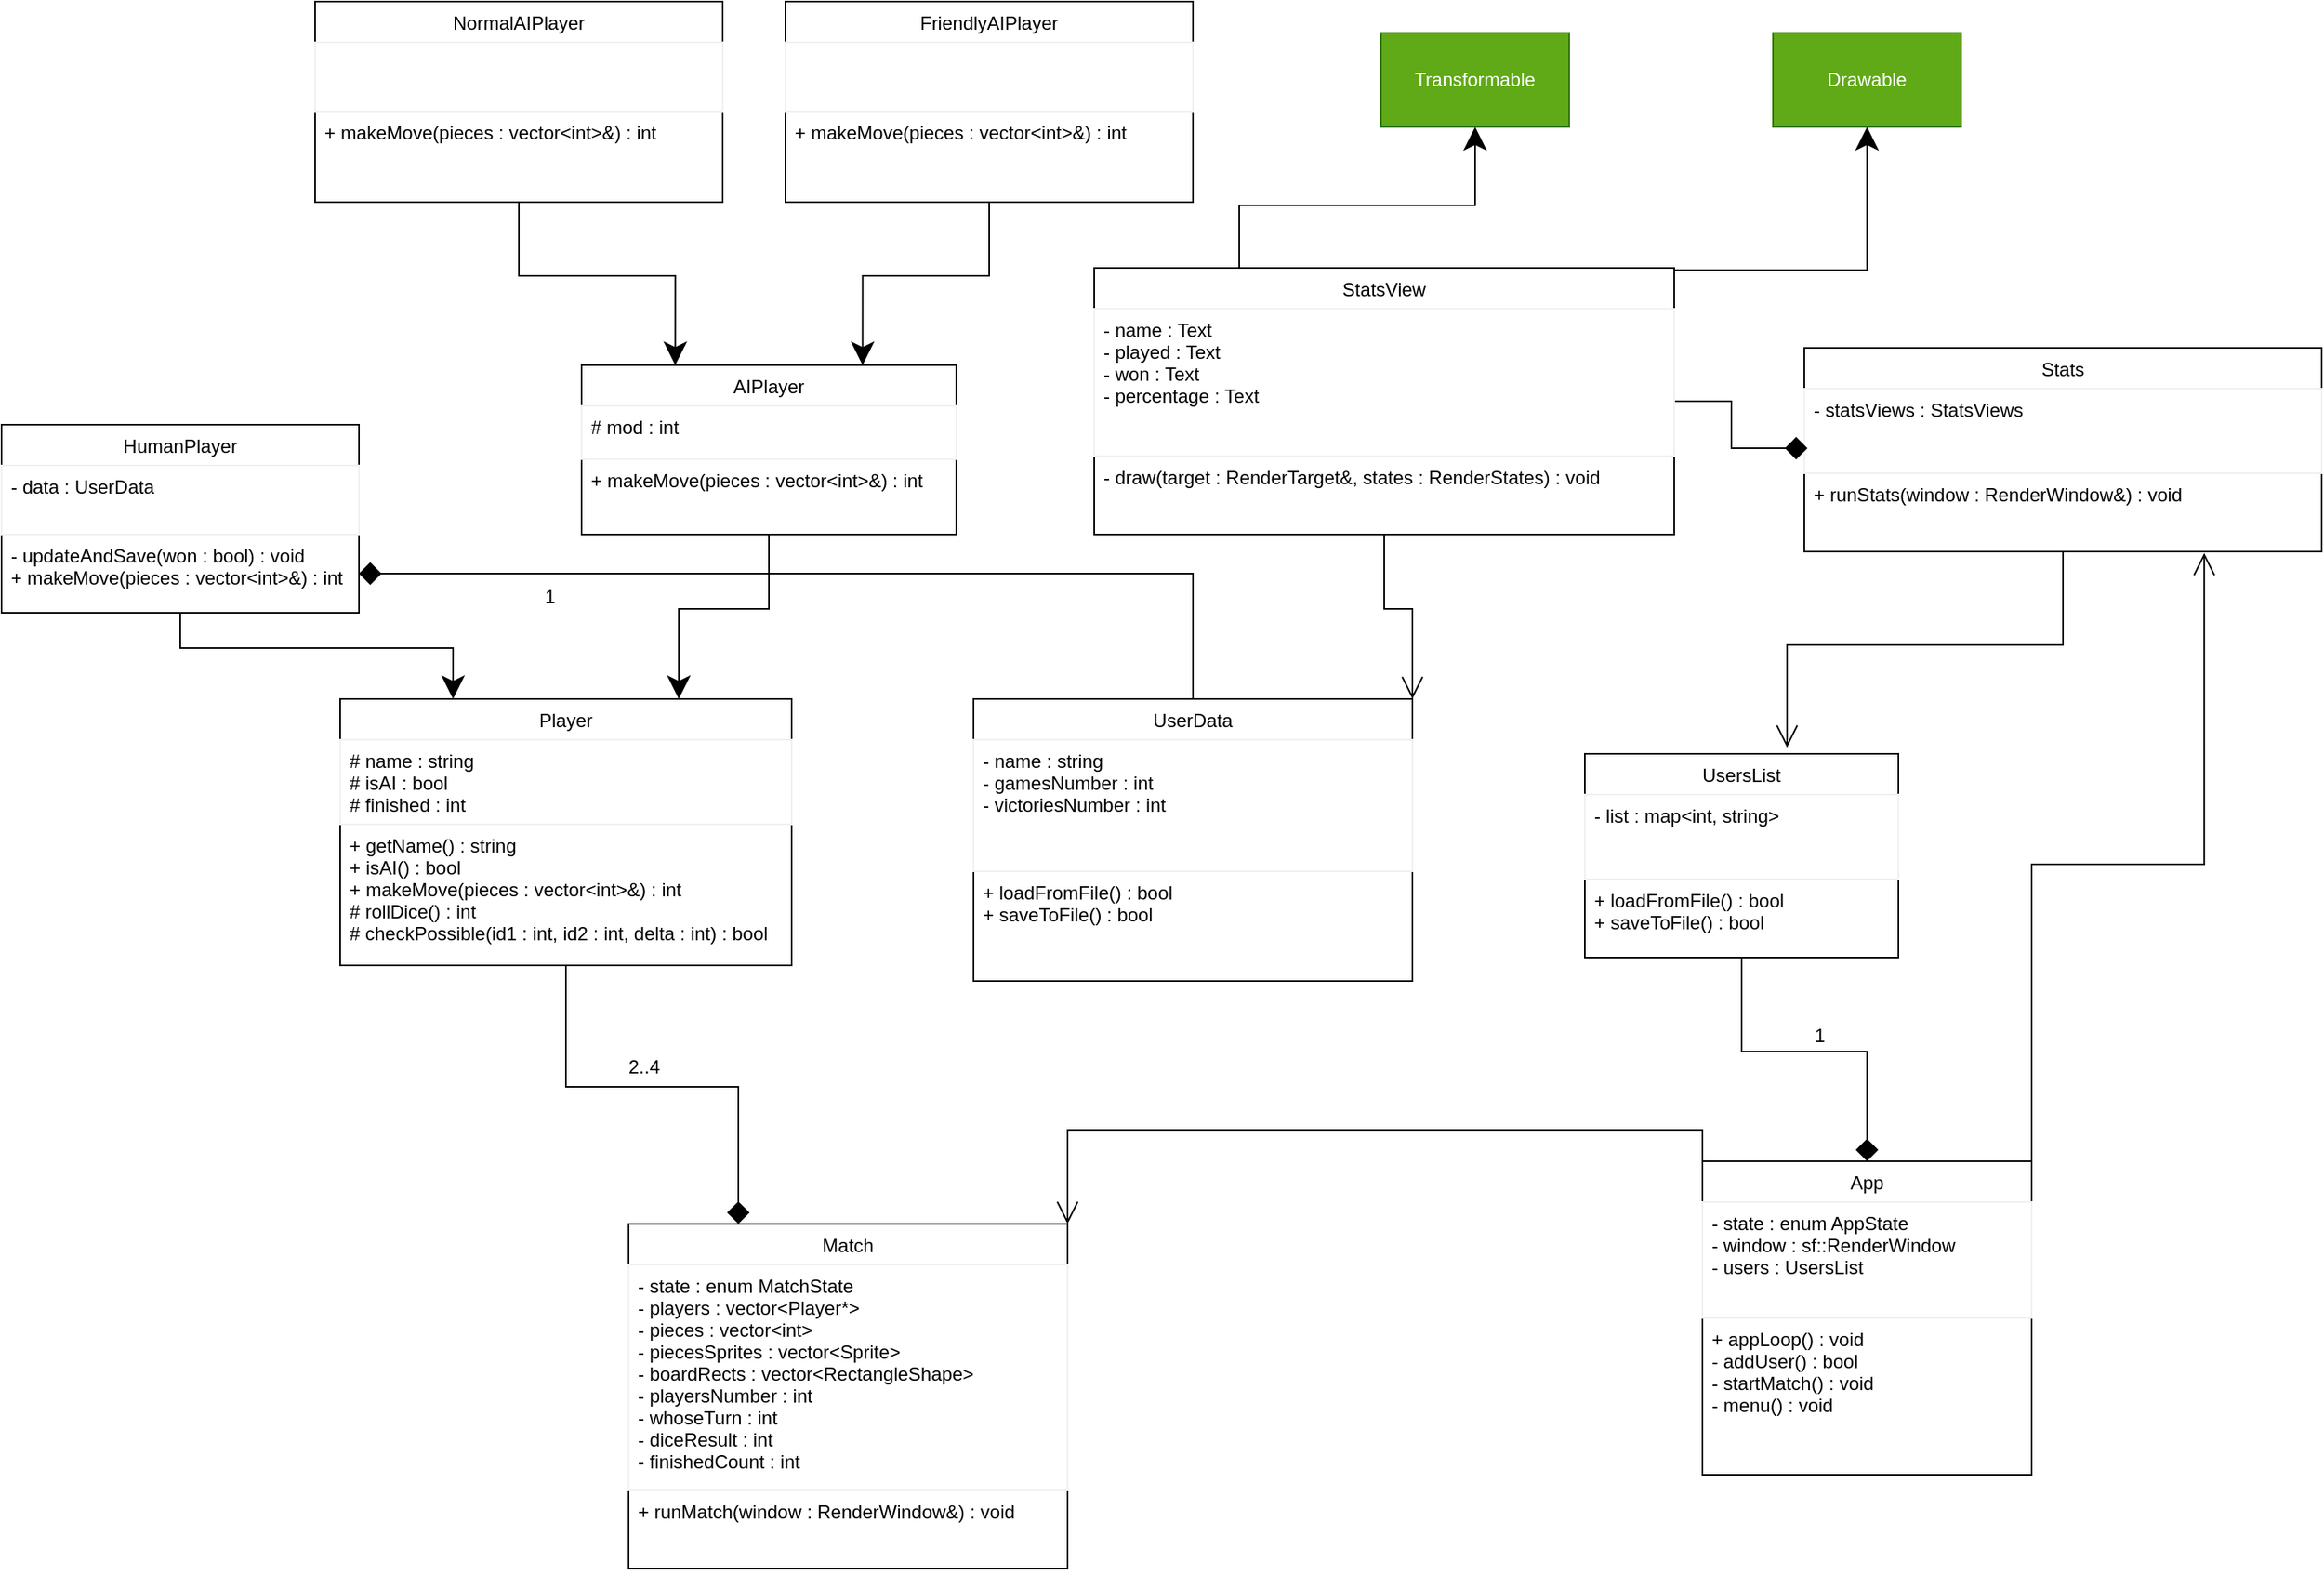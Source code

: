 <mxfile>
    <diagram id="9kymOdjuQ2-MlsJ7cjZn" name="Page-1">
        <mxGraphModel dx="1142" dy="632" grid="1" gridSize="10" guides="1" tooltips="1" connect="1" arrows="1" fold="1" page="1" pageScale="1" pageWidth="1654" pageHeight="1169" math="0" shadow="0">
            <root>
                <mxCell id="0"/>
                <mxCell id="1" parent="0"/>
                <mxCell id="72" style="edgeStyle=orthogonalEdgeStyle;rounded=0;orthogonalLoop=1;jettySize=auto;html=1;entryX=0.25;entryY=0;entryDx=0;entryDy=0;startArrow=none;startFill=0;endArrow=diamond;endFill=1;endSize=12;" parent="1" source="15" target="33" edge="1">
                    <mxGeometry relative="1" as="geometry"/>
                </mxCell>
                <mxCell id="15" value="Player" style="swimlane;fontStyle=0;childLayout=stackLayout;horizontal=1;startSize=26;horizontalStack=0;resizeParent=1;resizeParentMax=0;resizeLast=0;collapsible=1;marginBottom=0;" parent="1" vertex="1">
                    <mxGeometry x="346" y="495" width="288" height="170" as="geometry">
                        <mxRectangle x="180" y="530" width="50" height="26" as="alternateBounds"/>
                    </mxGeometry>
                </mxCell>
                <mxCell id="16" value="# name : string&#10;# isAI : bool&#10;# finished : int" style="text;fillColor=none;align=left;verticalAlign=top;spacingLeft=4;spacingRight=4;overflow=hidden;rotatable=0;points=[[0,0.5],[1,0.5]];portConstraint=eastwest;strokeColor=#f0f0f0;" parent="15" vertex="1">
                    <mxGeometry y="26" width="288" height="54" as="geometry"/>
                </mxCell>
                <mxCell id="17" value="+ getName() : string&#10;+ isAI() : bool&#10;+ makeMove(pieces : vector&lt;int&gt;&amp;) : int&#10;# rollDice() : int&#10;# checkPossible(id1 : int, id2 : int, delta : int) : bool" style="text;strokeColor=none;fillColor=none;align=left;verticalAlign=top;spacingLeft=4;spacingRight=4;overflow=hidden;rotatable=0;points=[[0,0.5],[1,0.5]];portConstraint=eastwest;" parent="15" vertex="1">
                    <mxGeometry y="80" width="288" height="90" as="geometry"/>
                </mxCell>
                <mxCell id="23" style="edgeStyle=orthogonalEdgeStyle;rounded=0;orthogonalLoop=1;jettySize=auto;html=1;entryX=0.25;entryY=0;entryDx=0;entryDy=0;endSize=12;" parent="1" source="19" target="15" edge="1">
                    <mxGeometry relative="1" as="geometry"/>
                </mxCell>
                <mxCell id="19" value="HumanPlayer" style="swimlane;fontStyle=0;childLayout=stackLayout;horizontal=1;startSize=26;horizontalStack=0;resizeParent=1;resizeParentMax=0;resizeLast=0;collapsible=1;marginBottom=0;" parent="1" vertex="1">
                    <mxGeometry x="130" y="320" width="228" height="120" as="geometry">
                        <mxRectangle x="280" y="510" width="110" height="26" as="alternateBounds"/>
                    </mxGeometry>
                </mxCell>
                <mxCell id="20" value="- data : UserData" style="text;fillColor=none;align=left;verticalAlign=top;spacingLeft=4;spacingRight=4;overflow=hidden;rotatable=0;points=[[0,0.5],[1,0.5]];portConstraint=eastwest;strokeColor=#f0f0f0;" parent="19" vertex="1">
                    <mxGeometry y="26" width="228" height="44" as="geometry"/>
                </mxCell>
                <mxCell id="21" value="- updateAndSave(won : bool) : void&#10;+ makeMove(pieces : vector&lt;int&gt;&amp;) : int" style="text;strokeColor=none;fillColor=none;align=left;verticalAlign=top;spacingLeft=4;spacingRight=4;overflow=hidden;rotatable=0;points=[[0,0.5],[1,0.5]];portConstraint=eastwest;" parent="19" vertex="1">
                    <mxGeometry y="70" width="228" height="50" as="geometry"/>
                </mxCell>
                <mxCell id="28" style="edgeStyle=orthogonalEdgeStyle;rounded=0;orthogonalLoop=1;jettySize=auto;html=1;entryX=0.75;entryY=0;entryDx=0;entryDy=0;endSize=12;" parent="1" source="24" target="15" edge="1">
                    <mxGeometry relative="1" as="geometry"/>
                </mxCell>
                <mxCell id="24" value="AIPlayer" style="swimlane;fontStyle=0;childLayout=stackLayout;horizontal=1;startSize=26;horizontalStack=0;resizeParent=1;resizeParentMax=0;resizeLast=0;collapsible=1;marginBottom=0;" parent="1" vertex="1">
                    <mxGeometry x="500" y="282" width="239" height="108" as="geometry"/>
                </mxCell>
                <mxCell id="25" value="# mod : int" style="text;fillColor=none;align=left;verticalAlign=top;spacingLeft=4;spacingRight=4;overflow=hidden;rotatable=0;points=[[0,0.5],[1,0.5]];portConstraint=eastwest;strokeColor=#f0f0f0;" parent="24" vertex="1">
                    <mxGeometry y="26" width="239" height="34" as="geometry"/>
                </mxCell>
                <mxCell id="26" value="+ makeMove(pieces : vector&lt;int&gt;&amp;) : int" style="text;strokeColor=none;fillColor=none;align=left;verticalAlign=top;spacingLeft=4;spacingRight=4;overflow=hidden;rotatable=0;points=[[0,0.5],[1,0.5]];portConstraint=eastwest;" parent="24" vertex="1">
                    <mxGeometry y="60" width="239" height="48" as="geometry"/>
                </mxCell>
                <mxCell id="78" style="edgeStyle=orthogonalEdgeStyle;rounded=0;orthogonalLoop=1;jettySize=auto;html=1;exitX=1;exitY=0;exitDx=0;exitDy=0;entryX=0.773;entryY=1.017;entryDx=0;entryDy=0;entryPerimeter=0;startArrow=none;startFill=0;endArrow=open;endFill=0;endSize=12;" parent="1" source="29" target="66" edge="1">
                    <mxGeometry relative="1" as="geometry"/>
                </mxCell>
                <mxCell id="79" style="edgeStyle=orthogonalEdgeStyle;rounded=0;orthogonalLoop=1;jettySize=auto;html=1;exitX=0;exitY=0;exitDx=0;exitDy=0;entryX=1;entryY=0;entryDx=0;entryDy=0;startArrow=none;startFill=0;endArrow=open;endFill=0;endSize=12;" parent="1" source="29" target="33" edge="1">
                    <mxGeometry relative="1" as="geometry"/>
                </mxCell>
                <mxCell id="29" value="App" style="swimlane;fontStyle=0;childLayout=stackLayout;horizontal=1;startSize=26;horizontalStack=0;resizeParent=1;resizeParentMax=0;resizeLast=0;collapsible=1;marginBottom=0;" parent="1" vertex="1">
                    <mxGeometry x="1215" y="790" width="210" height="200" as="geometry">
                        <mxRectangle x="140" y="242" width="50" height="26" as="alternateBounds"/>
                    </mxGeometry>
                </mxCell>
                <mxCell id="30" value="- state : enum AppState&#10;- window : sf::RenderWindow&#10;- users : UsersList" style="text;fillColor=none;align=left;verticalAlign=top;spacingLeft=4;spacingRight=4;overflow=hidden;rotatable=0;points=[[0,0.5],[1,0.5]];portConstraint=eastwest;strokeColor=#f0f0f0;" parent="29" vertex="1">
                    <mxGeometry y="26" width="210" height="74" as="geometry"/>
                </mxCell>
                <mxCell id="31" value="+ appLoop() : void&#10;- addUser() : bool&#10;- startMatch() : void&#10;- menu() : void" style="text;strokeColor=none;fillColor=none;align=left;verticalAlign=top;spacingLeft=4;spacingRight=4;overflow=hidden;rotatable=0;points=[[0,0.5],[1,0.5]];portConstraint=eastwest;" parent="29" vertex="1">
                    <mxGeometry y="100" width="210" height="100" as="geometry"/>
                </mxCell>
                <mxCell id="33" value="Match" style="swimlane;fontStyle=0;childLayout=stackLayout;horizontal=1;startSize=26;horizontalStack=0;resizeParent=1;resizeParentMax=0;resizeLast=0;collapsible=1;marginBottom=0;" parent="1" vertex="1">
                    <mxGeometry x="530" y="830" width="280" height="220" as="geometry"/>
                </mxCell>
                <mxCell id="34" value="- state : enum MatchState&#10;- players : vector&lt;Player*&gt;&#10;- pieces : vector&lt;int&gt;&#10;- piecesSprites : vector&lt;Sprite&gt;&#10;- boardRects : vector&lt;RectangleShape&gt;&#10;- playersNumber : int&#10;- whoseTurn : int&#10;- diceResult : int&#10;- finishedCount : int" style="text;fillColor=none;align=left;verticalAlign=top;spacingLeft=4;spacingRight=4;overflow=hidden;rotatable=0;points=[[0,0.5],[1,0.5]];portConstraint=eastwest;strokeColor=#f0f0f0;" parent="33" vertex="1">
                    <mxGeometry y="26" width="280" height="144" as="geometry"/>
                </mxCell>
                <mxCell id="35" value="+ runMatch(window : RenderWindow&amp;) : void&#10;" style="text;strokeColor=none;fillColor=none;align=left;verticalAlign=top;spacingLeft=4;spacingRight=4;overflow=hidden;rotatable=0;points=[[0,0.5],[1,0.5]];portConstraint=eastwest;" parent="33" vertex="1">
                    <mxGeometry y="170" width="280" height="50" as="geometry"/>
                </mxCell>
                <mxCell id="75" style="edgeStyle=orthogonalEdgeStyle;rounded=0;orthogonalLoop=1;jettySize=auto;html=1;startArrow=none;startFill=0;endArrow=diamond;endFill=1;endSize=12;" parent="1" source="47" target="21" edge="1">
                    <mxGeometry relative="1" as="geometry">
                        <mxPoint x="410" y="405" as="targetPoint"/>
                    </mxGeometry>
                </mxCell>
                <mxCell id="47" value="UserData" style="swimlane;fontStyle=0;childLayout=stackLayout;horizontal=1;startSize=26;horizontalStack=0;resizeParent=1;resizeParentMax=0;resizeLast=0;collapsible=1;marginBottom=0;" parent="1" vertex="1">
                    <mxGeometry x="750" y="495" width="280" height="180" as="geometry"/>
                </mxCell>
                <mxCell id="48" value="- name : string&#10;- gamesNumber : int&#10;- victoriesNumber : int" style="text;fillColor=none;align=left;verticalAlign=top;spacingLeft=4;spacingRight=4;overflow=hidden;rotatable=0;points=[[0,0.5],[1,0.5]];portConstraint=eastwest;strokeColor=#f0f0f0;" parent="47" vertex="1">
                    <mxGeometry y="26" width="280" height="84" as="geometry"/>
                </mxCell>
                <mxCell id="49" value="+ loadFromFile() : bool&#10;+ saveToFile() : bool" style="text;strokeColor=none;fillColor=none;align=left;verticalAlign=top;spacingLeft=4;spacingRight=4;overflow=hidden;rotatable=0;points=[[0,0.5],[1,0.5]];portConstraint=eastwest;" parent="47" vertex="1">
                    <mxGeometry y="110" width="280" height="70" as="geometry"/>
                </mxCell>
                <mxCell id="86" style="edgeStyle=orthogonalEdgeStyle;rounded=0;orthogonalLoop=1;jettySize=auto;html=1;entryX=0.5;entryY=0;entryDx=0;entryDy=0;startArrow=none;startFill=0;endArrow=diamond;endFill=1;endSize=12;" parent="1" source="51" target="29" edge="1">
                    <mxGeometry relative="1" as="geometry"/>
                </mxCell>
                <mxCell id="51" value="UsersList" style="swimlane;fontStyle=0;childLayout=stackLayout;horizontal=1;startSize=26;horizontalStack=0;resizeParent=1;resizeParentMax=0;resizeLast=0;collapsible=1;marginBottom=0;" parent="1" vertex="1">
                    <mxGeometry x="1140" y="530" width="200" height="130" as="geometry"/>
                </mxCell>
                <mxCell id="52" value="- list : map&lt;int, string&gt;" style="text;fillColor=none;align=left;verticalAlign=top;spacingLeft=4;spacingRight=4;overflow=hidden;rotatable=0;points=[[0,0.5],[1,0.5]];portConstraint=eastwest;strokeColor=#f0f0f0;" parent="51" vertex="1">
                    <mxGeometry y="26" width="200" height="54" as="geometry"/>
                </mxCell>
                <mxCell id="53" value="+ loadFromFile() : bool&#10;+ saveToFile() : bool" style="text;strokeColor=none;fillColor=none;align=left;verticalAlign=top;spacingLeft=4;spacingRight=4;overflow=hidden;rotatable=0;points=[[0,0.5],[1,0.5]];portConstraint=eastwest;" parent="51" vertex="1">
                    <mxGeometry y="80" width="200" height="50" as="geometry"/>
                </mxCell>
                <mxCell id="62" style="edgeStyle=orthogonalEdgeStyle;rounded=0;orthogonalLoop=1;jettySize=auto;html=1;entryX=0.25;entryY=0;entryDx=0;entryDy=0;endSize=12;" parent="1" source="54" target="24" edge="1">
                    <mxGeometry relative="1" as="geometry"/>
                </mxCell>
                <mxCell id="54" value="NormalAIPlayer" style="swimlane;fontStyle=0;childLayout=stackLayout;horizontal=1;startSize=26;horizontalStack=0;resizeParent=1;resizeParentMax=0;resizeLast=0;collapsible=1;marginBottom=0;" parent="1" vertex="1">
                    <mxGeometry x="330" y="50" width="260" height="128" as="geometry"/>
                </mxCell>
                <mxCell id="55" value="" style="text;fillColor=none;align=left;verticalAlign=top;spacingLeft=4;spacingRight=4;overflow=hidden;rotatable=0;points=[[0,0.5],[1,0.5]];portConstraint=eastwest;strokeColor=#f0f0f0;" parent="54" vertex="1">
                    <mxGeometry y="26" width="260" height="44" as="geometry"/>
                </mxCell>
                <mxCell id="56" value="+ makeMove(pieces : vector&lt;int&gt;&amp;) : int" style="text;strokeColor=none;fillColor=none;align=left;verticalAlign=top;spacingLeft=4;spacingRight=4;overflow=hidden;rotatable=0;points=[[0,0.5],[1,0.5]];portConstraint=eastwest;" parent="54" vertex="1">
                    <mxGeometry y="70" width="260" height="58" as="geometry"/>
                </mxCell>
                <mxCell id="63" style="edgeStyle=orthogonalEdgeStyle;rounded=0;orthogonalLoop=1;jettySize=auto;html=1;entryX=0.75;entryY=0;entryDx=0;entryDy=0;endSize=12;" parent="1" source="58" target="24" edge="1">
                    <mxGeometry relative="1" as="geometry"/>
                </mxCell>
                <mxCell id="58" value="FriendlyAIPlayer" style="swimlane;fontStyle=0;childLayout=stackLayout;horizontal=1;startSize=26;horizontalStack=0;resizeParent=1;resizeParentMax=0;resizeLast=0;collapsible=1;marginBottom=0;" parent="1" vertex="1">
                    <mxGeometry x="630" y="50" width="260" height="128" as="geometry"/>
                </mxCell>
                <mxCell id="59" value="" style="text;fillColor=none;align=left;verticalAlign=top;spacingLeft=4;spacingRight=4;overflow=hidden;rotatable=0;points=[[0,0.5],[1,0.5]];portConstraint=eastwest;strokeColor=#f0f0f0;" parent="58" vertex="1">
                    <mxGeometry y="26" width="260" height="44" as="geometry"/>
                </mxCell>
                <mxCell id="60" value="+ makeMove(pieces : vector&lt;int&gt;&amp;) : int" style="text;strokeColor=none;fillColor=none;align=left;verticalAlign=top;spacingLeft=4;spacingRight=4;overflow=hidden;rotatable=0;points=[[0,0.5],[1,0.5]];portConstraint=eastwest;" parent="58" vertex="1">
                    <mxGeometry y="70" width="260" height="58" as="geometry"/>
                </mxCell>
                <mxCell id="82" style="edgeStyle=orthogonalEdgeStyle;rounded=0;orthogonalLoop=1;jettySize=auto;html=1;entryX=0.645;entryY=-0.031;entryDx=0;entryDy=0;entryPerimeter=0;endSize=12;endArrow=open;endFill=0;" parent="1" source="64" target="51" edge="1">
                    <mxGeometry relative="1" as="geometry"/>
                </mxCell>
                <mxCell id="64" value="Stats" style="swimlane;fontStyle=0;childLayout=stackLayout;horizontal=1;startSize=26;horizontalStack=0;resizeParent=1;resizeParentMax=0;resizeLast=0;collapsible=1;marginBottom=0;" parent="1" vertex="1">
                    <mxGeometry x="1280" y="271" width="330" height="130" as="geometry"/>
                </mxCell>
                <mxCell id="65" value="- statsViews : StatsViews" style="text;fillColor=none;align=left;verticalAlign=top;spacingLeft=4;spacingRight=4;overflow=hidden;rotatable=0;points=[[0,0.5],[1,0.5]];portConstraint=eastwest;strokeColor=#f0f0f0;" parent="64" vertex="1">
                    <mxGeometry y="26" width="330" height="54" as="geometry"/>
                </mxCell>
                <mxCell id="66" value="+ runStats(window : RenderWindow&amp;) : void" style="text;strokeColor=none;fillColor=none;align=left;verticalAlign=top;spacingLeft=4;spacingRight=4;overflow=hidden;rotatable=0;points=[[0,0.5],[1,0.5]];portConstraint=eastwest;" parent="64" vertex="1">
                    <mxGeometry y="80" width="330" height="50" as="geometry"/>
                </mxCell>
                <mxCell id="71" style="edgeStyle=orthogonalEdgeStyle;rounded=0;orthogonalLoop=1;jettySize=auto;html=1;strokeWidth=1;endSize=12;exitX=0.844;exitY=0.008;exitDx=0;exitDy=0;exitPerimeter=0;" parent="1" source="67" target="70" edge="1">
                    <mxGeometry relative="1" as="geometry">
                        <mxPoint x="1201" y="234" as="sourcePoint"/>
                    </mxGeometry>
                </mxCell>
                <mxCell id="81" style="edgeStyle=orthogonalEdgeStyle;rounded=0;orthogonalLoop=1;jettySize=auto;html=1;exitX=0.25;exitY=0;exitDx=0;exitDy=0;entryX=0.5;entryY=1;entryDx=0;entryDy=0;startArrow=none;startFill=0;endArrow=classic;endFill=1;endSize=12;" parent="1" source="67" target="80" edge="1">
                    <mxGeometry relative="1" as="geometry"/>
                </mxCell>
                <mxCell id="84" style="edgeStyle=orthogonalEdgeStyle;rounded=0;orthogonalLoop=1;jettySize=auto;html=1;entryX=1;entryY=0;entryDx=0;entryDy=0;startArrow=none;startFill=0;endArrow=open;endFill=0;endSize=12;" parent="1" source="67" target="47" edge="1">
                    <mxGeometry relative="1" as="geometry"/>
                </mxCell>
                <mxCell id="85" style="edgeStyle=orthogonalEdgeStyle;rounded=0;orthogonalLoop=1;jettySize=auto;html=1;entryX=0.006;entryY=0.704;entryDx=0;entryDy=0;entryPerimeter=0;startArrow=none;startFill=0;endArrow=diamond;endFill=1;endSize=12;" parent="1" source="67" target="65" edge="1">
                    <mxGeometry relative="1" as="geometry"/>
                </mxCell>
                <mxCell id="67" value="StatsView" style="swimlane;fontStyle=0;childLayout=stackLayout;horizontal=1;startSize=26;horizontalStack=0;resizeParent=1;resizeParentMax=0;resizeLast=0;collapsible=1;marginBottom=0;" parent="1" vertex="1">
                    <mxGeometry x="827" y="220" width="370" height="170" as="geometry"/>
                </mxCell>
                <mxCell id="68" value="- name : Text&#10;- played : Text&#10;- won : Text&#10;- percentage : Text" style="text;fillColor=none;align=left;verticalAlign=top;spacingLeft=4;spacingRight=4;overflow=hidden;rotatable=0;points=[[0,0.5],[1,0.5]];portConstraint=eastwest;strokeColor=#f0f0f0;" parent="67" vertex="1">
                    <mxGeometry y="26" width="370" height="94" as="geometry"/>
                </mxCell>
                <mxCell id="69" value="- draw(target : RenderTarget&amp;, states : RenderStates) : void" style="text;strokeColor=none;fillColor=none;align=left;verticalAlign=top;spacingLeft=4;spacingRight=4;overflow=hidden;rotatable=0;points=[[0,0.5],[1,0.5]];portConstraint=eastwest;" parent="67" vertex="1">
                    <mxGeometry y="120" width="370" height="50" as="geometry"/>
                </mxCell>
                <mxCell id="70" value="Drawable" style="rounded=0;whiteSpace=wrap;html=1;strokeColor=#2D7600;fillColor=#60a917;fontColor=#ffffff;" parent="1" vertex="1">
                    <mxGeometry x="1260" y="70" width="120" height="60" as="geometry"/>
                </mxCell>
                <mxCell id="80" value="Transformable" style="rounded=0;whiteSpace=wrap;html=1;strokeColor=#2D7600;fillColor=#60a917;fontColor=#ffffff;" parent="1" vertex="1">
                    <mxGeometry x="1010" y="70" width="120" height="60" as="geometry"/>
                </mxCell>
                <mxCell id="93" value="2..4" style="text;html=1;strokeColor=none;fillColor=none;align=center;verticalAlign=middle;whiteSpace=wrap;rounded=0;" parent="1" vertex="1">
                    <mxGeometry x="520" y="720" width="40" height="20" as="geometry"/>
                </mxCell>
                <mxCell id="94" value="1" style="text;html=1;strokeColor=none;fillColor=none;align=center;verticalAlign=middle;whiteSpace=wrap;rounded=0;" parent="1" vertex="1">
                    <mxGeometry x="1270" y="700" width="40" height="20" as="geometry"/>
                </mxCell>
                <mxCell id="95" value="1" style="text;html=1;strokeColor=none;fillColor=none;align=center;verticalAlign=middle;whiteSpace=wrap;rounded=0;" parent="1" vertex="1">
                    <mxGeometry x="460" y="420" width="40" height="20" as="geometry"/>
                </mxCell>
            </root>
        </mxGraphModel>
    </diagram>
</mxfile>